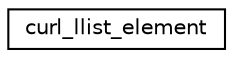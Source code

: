 digraph "Graphical Class Hierarchy"
{
  edge [fontname="Helvetica",fontsize="10",labelfontname="Helvetica",labelfontsize="10"];
  node [fontname="Helvetica",fontsize="10",shape=record];
  rankdir="LR";
  Node0 [label="curl_llist_element",height=0.2,width=0.4,color="black", fillcolor="white", style="filled",URL="$structcurl__llist__element.html"];
}
